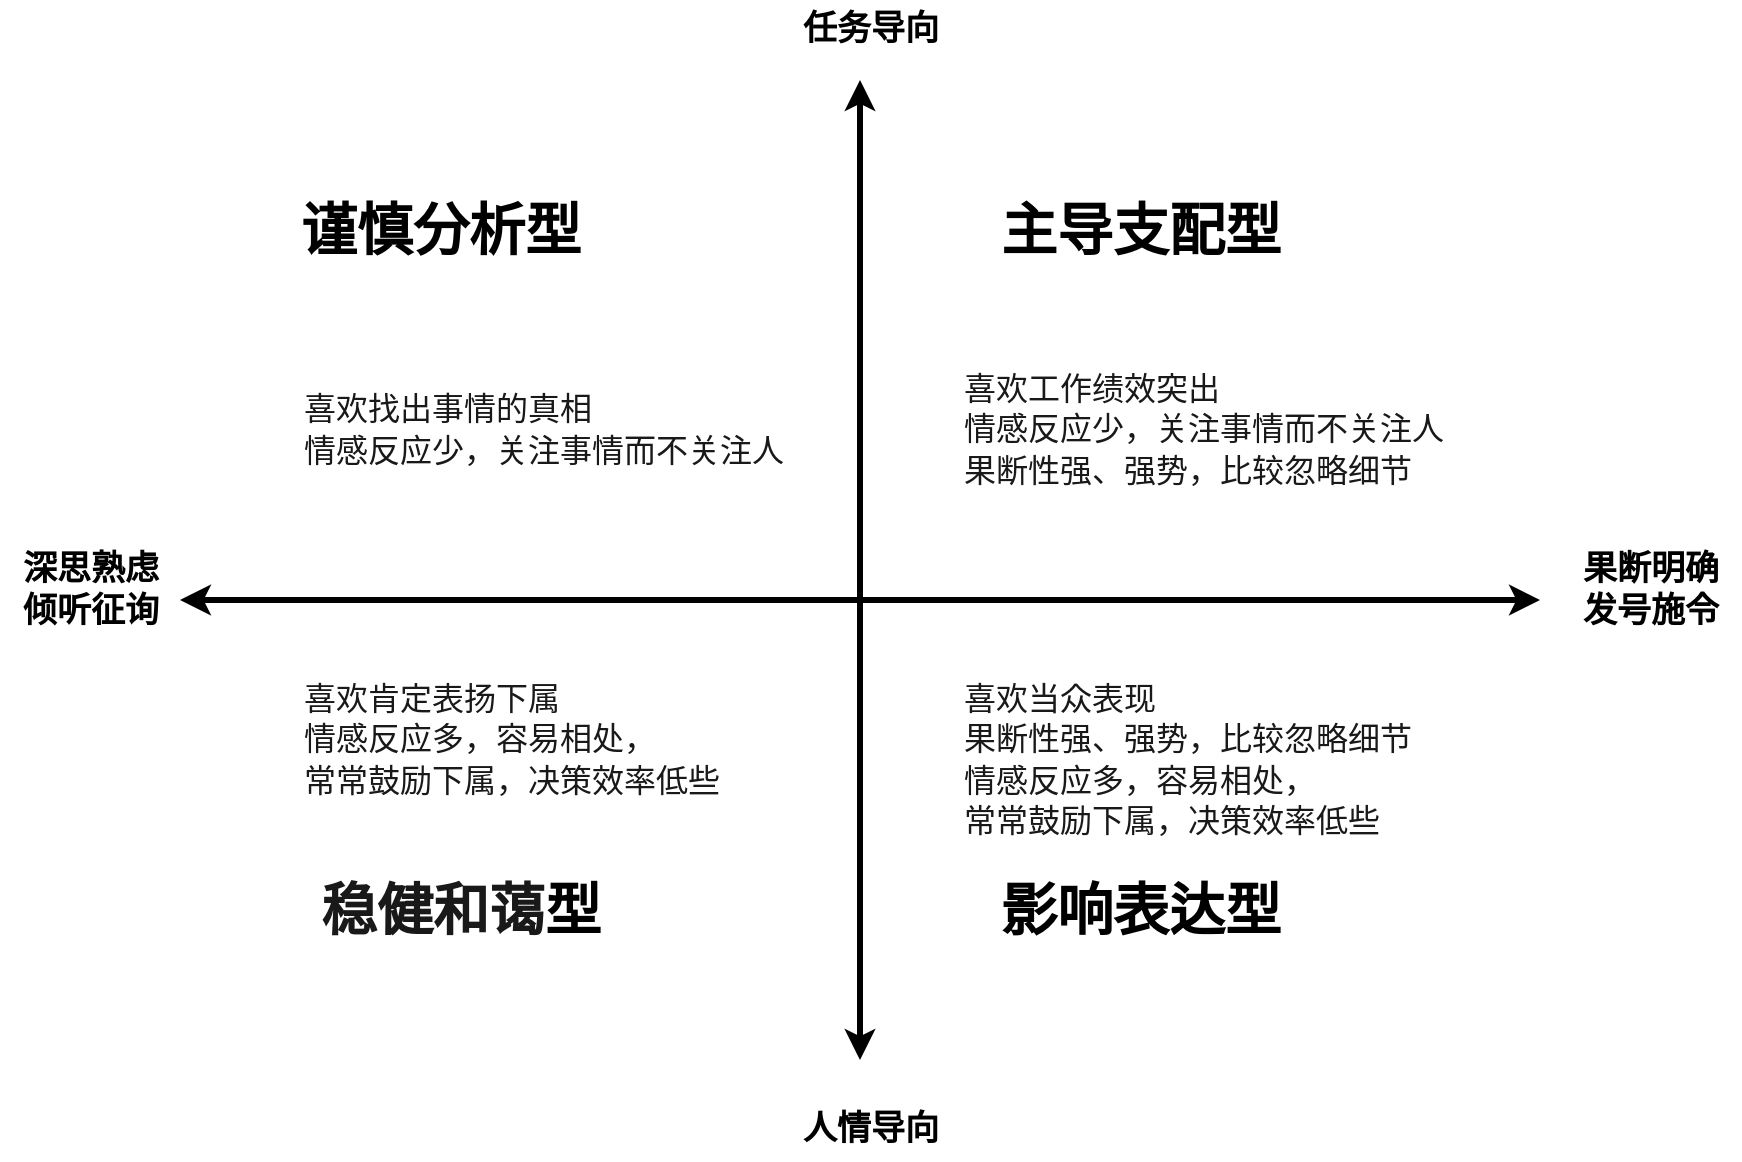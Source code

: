 <mxfile version="20.3.0" type="device"><diagram id="qTr7caCm7Rvolc4ZAeyS" name="第 1 页"><mxGraphModel dx="1199" dy="892" grid="0" gridSize="10" guides="1" tooltips="1" connect="1" arrows="1" fold="1" page="0" pageScale="1" pageWidth="827" pageHeight="1169" math="0" shadow="0"><root><mxCell id="0"/><mxCell id="1" parent="0"/><mxCell id="EvLUq-jyQW8QCSeJDllC-1" value="" style="endArrow=classic;startArrow=classic;html=1;rounded=0;strokeWidth=3;" edge="1" parent="1"><mxGeometry width="50" height="50" relative="1" as="geometry"><mxPoint x="100" y="480" as="sourcePoint"/><mxPoint x="780" y="480" as="targetPoint"/></mxGeometry></mxCell><mxCell id="EvLUq-jyQW8QCSeJDllC-2" value="" style="endArrow=classic;startArrow=classic;html=1;rounded=0;strokeWidth=3;" edge="1" parent="1"><mxGeometry width="50" height="50" relative="1" as="geometry"><mxPoint x="440" y="710" as="sourcePoint"/><mxPoint x="440" y="220" as="targetPoint"/></mxGeometry></mxCell><mxCell id="EvLUq-jyQW8QCSeJDllC-3" value="&lt;font style=&quot;font-size: 17px;&quot;&gt;&lt;b&gt;任务导向&lt;/b&gt;&lt;/font&gt;" style="text;html=1;align=center;verticalAlign=middle;resizable=0;points=[];autosize=1;strokeColor=none;fillColor=none;" vertex="1" parent="1"><mxGeometry x="400" y="180" width="90" height="30" as="geometry"/></mxCell><mxCell id="EvLUq-jyQW8QCSeJDllC-4" value="&lt;font style=&quot;font-size: 17px;&quot;&gt;&lt;b&gt;人情导向&lt;/b&gt;&lt;/font&gt;" style="text;html=1;align=center;verticalAlign=middle;resizable=0;points=[];autosize=1;strokeColor=none;fillColor=none;" vertex="1" parent="1"><mxGeometry x="400" y="730" width="90" height="30" as="geometry"/></mxCell><mxCell id="EvLUq-jyQW8QCSeJDllC-5" value="&lt;font style=&quot;font-size: 17px;&quot;&gt;&lt;b&gt;深思熟虑&lt;br&gt;倾听征询&lt;br&gt;&lt;/b&gt;&lt;/font&gt;" style="text;html=1;align=center;verticalAlign=middle;resizable=0;points=[];autosize=1;strokeColor=none;fillColor=none;" vertex="1" parent="1"><mxGeometry x="10" y="450" width="90" height="50" as="geometry"/></mxCell><mxCell id="EvLUq-jyQW8QCSeJDllC-6" value="&lt;font style=&quot;font-size: 17px;&quot;&gt;&lt;b&gt;果断明确&lt;br&gt;发号施令&lt;br&gt;&lt;/b&gt;&lt;/font&gt;" style="text;html=1;align=center;verticalAlign=middle;resizable=0;points=[];autosize=1;strokeColor=none;fillColor=none;" vertex="1" parent="1"><mxGeometry x="790" y="450" width="90" height="50" as="geometry"/></mxCell><mxCell id="EvLUq-jyQW8QCSeJDllC-7" value="谨慎分析型" style="text;html=1;align=center;verticalAlign=middle;resizable=0;points=[];autosize=1;strokeColor=none;fillColor=none;fontSize=28;fontStyle=1" vertex="1" parent="1"><mxGeometry x="150" y="270" width="160" height="50" as="geometry"/></mxCell><mxCell id="EvLUq-jyQW8QCSeJDllC-8" value="主导支配型" style="text;html=1;align=center;verticalAlign=middle;resizable=0;points=[];autosize=1;strokeColor=none;fillColor=none;fontSize=28;fontStyle=1" vertex="1" parent="1"><mxGeometry x="500" y="270" width="160" height="50" as="geometry"/></mxCell><mxCell id="EvLUq-jyQW8QCSeJDllC-9" value="&lt;span style=&quot;color: rgb(25, 25, 25); font-family: &amp;quot;PingFang SC&amp;quot;, Arial, 微软雅黑, 宋体, simsun, sans-serif; font-size: 28px; text-align: left; background-color: rgb(255, 255, 255);&quot;&gt;稳健和蔼&lt;/span&gt;型" style="text;html=1;align=center;verticalAlign=middle;resizable=0;points=[];autosize=1;strokeColor=none;fillColor=none;fontSize=28;fontStyle=1" vertex="1" parent="1"><mxGeometry x="160" y="610" width="160" height="50" as="geometry"/></mxCell><mxCell id="EvLUq-jyQW8QCSeJDllC-10" value="影响表达型" style="text;html=1;align=center;verticalAlign=middle;resizable=0;points=[];autosize=1;strokeColor=none;fillColor=none;fontSize=28;fontStyle=1" vertex="1" parent="1"><mxGeometry x="500" y="610" width="160" height="50" as="geometry"/></mxCell><mxCell id="EvLUq-jyQW8QCSeJDllC-11" value="&lt;span style=&quot;color: rgb(25, 25, 25); font-family: &amp;quot;PingFang SC&amp;quot;, Arial, 微软雅黑, 宋体, simsun, sans-serif; font-size: 16px; background-color: rgb(255, 255, 255);&quot;&gt;喜欢找出事情的真相&lt;br&gt;&lt;/span&gt;&lt;span style=&quot;color: rgb(25, 25, 25); font-family: &amp;quot;PingFang SC&amp;quot;, Arial, 微软雅黑, 宋体, simsun, sans-serif; font-size: 16px; background-color: rgb(255, 255, 255);&quot;&gt;情感反应少&lt;/span&gt;&lt;span style=&quot;color: rgb(25, 25, 25); font-family: &amp;quot;PingFang SC&amp;quot;, Arial, 微软雅黑, 宋体, simsun, sans-serif; font-size: 16px; background-color: rgb(255, 255, 255);&quot;&gt;，关注事情而不关注人&lt;/span&gt;&lt;span style=&quot;color: rgb(25, 25, 25); font-family: &amp;quot;PingFang SC&amp;quot;, Arial, 微软雅黑, 宋体, simsun, sans-serif; font-size: 16px; background-color: rgb(255, 255, 255);&quot;&gt;&lt;br&gt;&lt;/span&gt;" style="text;html=1;align=left;verticalAlign=middle;resizable=0;points=[];autosize=1;strokeColor=none;fillColor=none;fontSize=17;" vertex="1" parent="1"><mxGeometry x="160" y="370" width="260" height="50" as="geometry"/></mxCell><mxCell id="EvLUq-jyQW8QCSeJDllC-12" value="&lt;span style=&quot;color: rgb(25, 25, 25); font-family: &amp;quot;PingFang SC&amp;quot;, Arial, 微软雅黑, 宋体, simsun, sans-serif; font-size: 16px; background-color: rgb(255, 255, 255);&quot;&gt;喜欢工作绩效突出&lt;br&gt;&lt;/span&gt;&lt;span style=&quot;color: rgb(25, 25, 25); font-family: &amp;quot;PingFang SC&amp;quot;, Arial, 微软雅黑, 宋体, simsun, sans-serif; font-size: 16px; background-color: rgb(255, 255, 255);&quot;&gt;情感反应少&lt;/span&gt;&lt;span style=&quot;color: rgb(25, 25, 25); font-family: &amp;quot;PingFang SC&amp;quot;, Arial, 微软雅黑, 宋体, simsun, sans-serif; font-size: 16px; background-color: rgb(255, 255, 255);&quot;&gt;，关注事情而不关注人&lt;br&gt;&lt;/span&gt;&lt;span style=&quot;color: rgb(25, 25, 25); font-family: &amp;quot;PingFang SC&amp;quot;, Arial, 微软雅黑, 宋体, simsun, sans-serif; font-size: 16px; background-color: rgb(255, 255, 255);&quot;&gt;果断性强、强势，比较忽略细节&lt;/span&gt;&lt;span style=&quot;color: rgb(25, 25, 25); font-family: &amp;quot;PingFang SC&amp;quot;, Arial, 微软雅黑, 宋体, simsun, sans-serif; font-size: 16px; background-color: rgb(255, 255, 255);&quot;&gt;&lt;br&gt;&lt;/span&gt;" style="text;html=1;align=left;verticalAlign=middle;resizable=0;points=[];autosize=1;strokeColor=none;fillColor=none;fontSize=17;" vertex="1" parent="1"><mxGeometry x="490" y="360" width="260" height="70" as="geometry"/></mxCell><mxCell id="EvLUq-jyQW8QCSeJDllC-13" value="&lt;span style=&quot;color: rgb(25, 25, 25); font-family: &amp;quot;PingFang SC&amp;quot;, Arial, 微软雅黑, 宋体, simsun, sans-serif; font-size: 16px; background-color: rgb(255, 255, 255);&quot;&gt;喜欢肯定表扬下属&lt;br&gt;&lt;/span&gt;&lt;span style=&quot;color: rgb(25, 25, 25); font-family: &amp;quot;PingFang SC&amp;quot;, Arial, 微软雅黑, 宋体, simsun, sans-serif; font-size: 16px; background-color: rgb(255, 255, 255);&quot;&gt;情感反应多，容易相处，&lt;br&gt;常常鼓励下属，决策效率低些&lt;/span&gt;&lt;span style=&quot;color: rgb(25, 25, 25); font-family: &amp;quot;PingFang SC&amp;quot;, Arial, 微软雅黑, 宋体, simsun, sans-serif; font-size: 16px; background-color: rgb(255, 255, 255);&quot;&gt;&lt;br&gt;&lt;/span&gt;" style="text;html=1;align=left;verticalAlign=middle;resizable=0;points=[];autosize=1;strokeColor=none;fillColor=none;fontSize=17;" vertex="1" parent="1"><mxGeometry x="160" y="515" width="230" height="70" as="geometry"/></mxCell><mxCell id="EvLUq-jyQW8QCSeJDllC-14" value="&lt;span style=&quot;color: rgb(25, 25, 25); font-family: &amp;quot;PingFang SC&amp;quot;, Arial, 微软雅黑, 宋体, simsun, sans-serif; font-size: 16px; background-color: rgb(255, 255, 255);&quot;&gt;喜欢当众表现&lt;br&gt;&lt;/span&gt;&lt;span style=&quot;color: rgb(25, 25, 25); font-family: &amp;quot;PingFang SC&amp;quot;, Arial, 微软雅黑, 宋体, simsun, sans-serif; font-size: 16px; background-color: rgb(255, 255, 255);&quot;&gt;果断性强、强势，比较忽略细节&lt;br&gt;&lt;/span&gt;&lt;span style=&quot;color: rgb(25, 25, 25); font-family: &amp;quot;PingFang SC&amp;quot;, Arial, 微软雅黑, 宋体, simsun, sans-serif; font-size: 16px; background-color: rgb(255, 255, 255);&quot;&gt;情感反应多，容易相处，&lt;br&gt;常常鼓励下属，决策效率低些&lt;/span&gt;&lt;span style=&quot;color: rgb(25, 25, 25); font-family: &amp;quot;PingFang SC&amp;quot;, Arial, 微软雅黑, 宋体, simsun, sans-serif; font-size: 16px; background-color: rgb(255, 255, 255);&quot;&gt;&lt;br&gt;&lt;/span&gt;" style="text;html=1;align=left;verticalAlign=middle;resizable=0;points=[];autosize=1;strokeColor=none;fillColor=none;fontSize=17;" vertex="1" parent="1"><mxGeometry x="490" y="510" width="250" height="100" as="geometry"/></mxCell></root></mxGraphModel></diagram></mxfile>